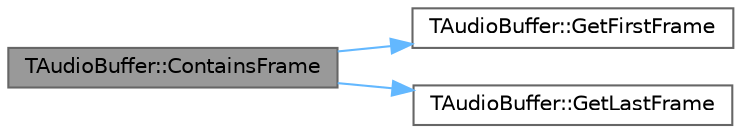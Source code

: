 digraph "TAudioBuffer::ContainsFrame"
{
 // INTERACTIVE_SVG=YES
 // LATEX_PDF_SIZE
  bgcolor="transparent";
  edge [fontname=Helvetica,fontsize=10,labelfontname=Helvetica,labelfontsize=10];
  node [fontname=Helvetica,fontsize=10,shape=box,height=0.2,width=0.4];
  rankdir="LR";
  Node1 [id="Node000001",label="TAudioBuffer::ContainsFrame",height=0.2,width=0.4,color="gray40", fillcolor="grey60", style="filled", fontcolor="black",tooltip=" "];
  Node1 -> Node2 [id="edge1_Node000001_Node000002",color="steelblue1",style="solid",tooltip=" "];
  Node2 [id="Node000002",label="TAudioBuffer::GetFirstFrame",height=0.2,width=0.4,color="grey40", fillcolor="white", style="filled",URL="$d6/d2f/classTAudioBuffer.html#adb700da778587970addfec4e63fac1c5",tooltip=" "];
  Node1 -> Node3 [id="edge2_Node000001_Node000003",color="steelblue1",style="solid",tooltip=" "];
  Node3 [id="Node000003",label="TAudioBuffer::GetLastFrame",height=0.2,width=0.4,color="grey40", fillcolor="white", style="filled",URL="$d6/d2f/classTAudioBuffer.html#aa9b247e60e58e3dd8764c4c19f863a92",tooltip=" "];
}
